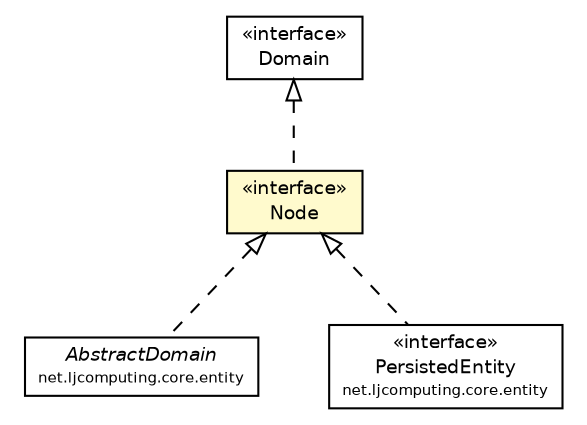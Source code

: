 #!/usr/local/bin/dot
#
# Class diagram 
# Generated by UMLGraph version R5_6 (http://www.umlgraph.org/)
#

digraph G {
	edge [fontname="Helvetica",fontsize=10,labelfontname="Helvetica",labelfontsize=10];
	node [fontname="Helvetica",fontsize=10,shape=plaintext];
	nodesep=0.25;
	ranksep=0.5;
	// net.ljcomputing.core.entity.AbstractDomain
	c1600 [label=<<table title="net.ljcomputing.core.entity.AbstractDomain" border="0" cellborder="1" cellspacing="0" cellpadding="2" port="p" href="../entity/AbstractDomain.html">
		<tr><td><table border="0" cellspacing="0" cellpadding="1">
<tr><td align="center" balign="center"><font face="Helvetica-Oblique"> AbstractDomain </font></td></tr>
<tr><td align="center" balign="center"><font point-size="7.0"> net.ljcomputing.core.entity </font></td></tr>
		</table></td></tr>
		</table>>, URL="../entity/AbstractDomain.html", fontname="Helvetica", fontcolor="black", fontsize=9.0];
	// net.ljcomputing.core.entity.PersistedEntity
	c1601 [label=<<table title="net.ljcomputing.core.entity.PersistedEntity" border="0" cellborder="1" cellspacing="0" cellpadding="2" port="p" href="../entity/PersistedEntity.html">
		<tr><td><table border="0" cellspacing="0" cellpadding="1">
<tr><td align="center" balign="center"> &#171;interface&#187; </td></tr>
<tr><td align="center" balign="center"> PersistedEntity </td></tr>
<tr><td align="center" balign="center"><font point-size="7.0"> net.ljcomputing.core.entity </font></td></tr>
		</table></td></tr>
		</table>>, URL="../entity/PersistedEntity.html", fontname="Helvetica", fontcolor="black", fontsize=9.0];
	// net.ljcomputing.core.domain.Domain
	c1603 [label=<<table title="net.ljcomputing.core.domain.Domain" border="0" cellborder="1" cellspacing="0" cellpadding="2" port="p" href="./Domain.html">
		<tr><td><table border="0" cellspacing="0" cellpadding="1">
<tr><td align="center" balign="center"> &#171;interface&#187; </td></tr>
<tr><td align="center" balign="center"> Domain </td></tr>
		</table></td></tr>
		</table>>, URL="./Domain.html", fontname="Helvetica", fontcolor="black", fontsize=9.0];
	// net.ljcomputing.core.domain.Node
	c1604 [label=<<table title="net.ljcomputing.core.domain.Node" border="0" cellborder="1" cellspacing="0" cellpadding="2" port="p" bgcolor="lemonChiffon" href="./Node.html">
		<tr><td><table border="0" cellspacing="0" cellpadding="1">
<tr><td align="center" balign="center"> &#171;interface&#187; </td></tr>
<tr><td align="center" balign="center"> Node </td></tr>
		</table></td></tr>
		</table>>, URL="./Node.html", fontname="Helvetica", fontcolor="black", fontsize=9.0];
	//net.ljcomputing.core.entity.AbstractDomain implements net.ljcomputing.core.domain.Node
	c1604:p -> c1600:p [dir=back,arrowtail=empty,style=dashed];
	//net.ljcomputing.core.entity.PersistedEntity implements net.ljcomputing.core.domain.Node
	c1604:p -> c1601:p [dir=back,arrowtail=empty,style=dashed];
	//net.ljcomputing.core.domain.Node implements net.ljcomputing.core.domain.Domain
	c1603:p -> c1604:p [dir=back,arrowtail=empty,style=dashed];
}

